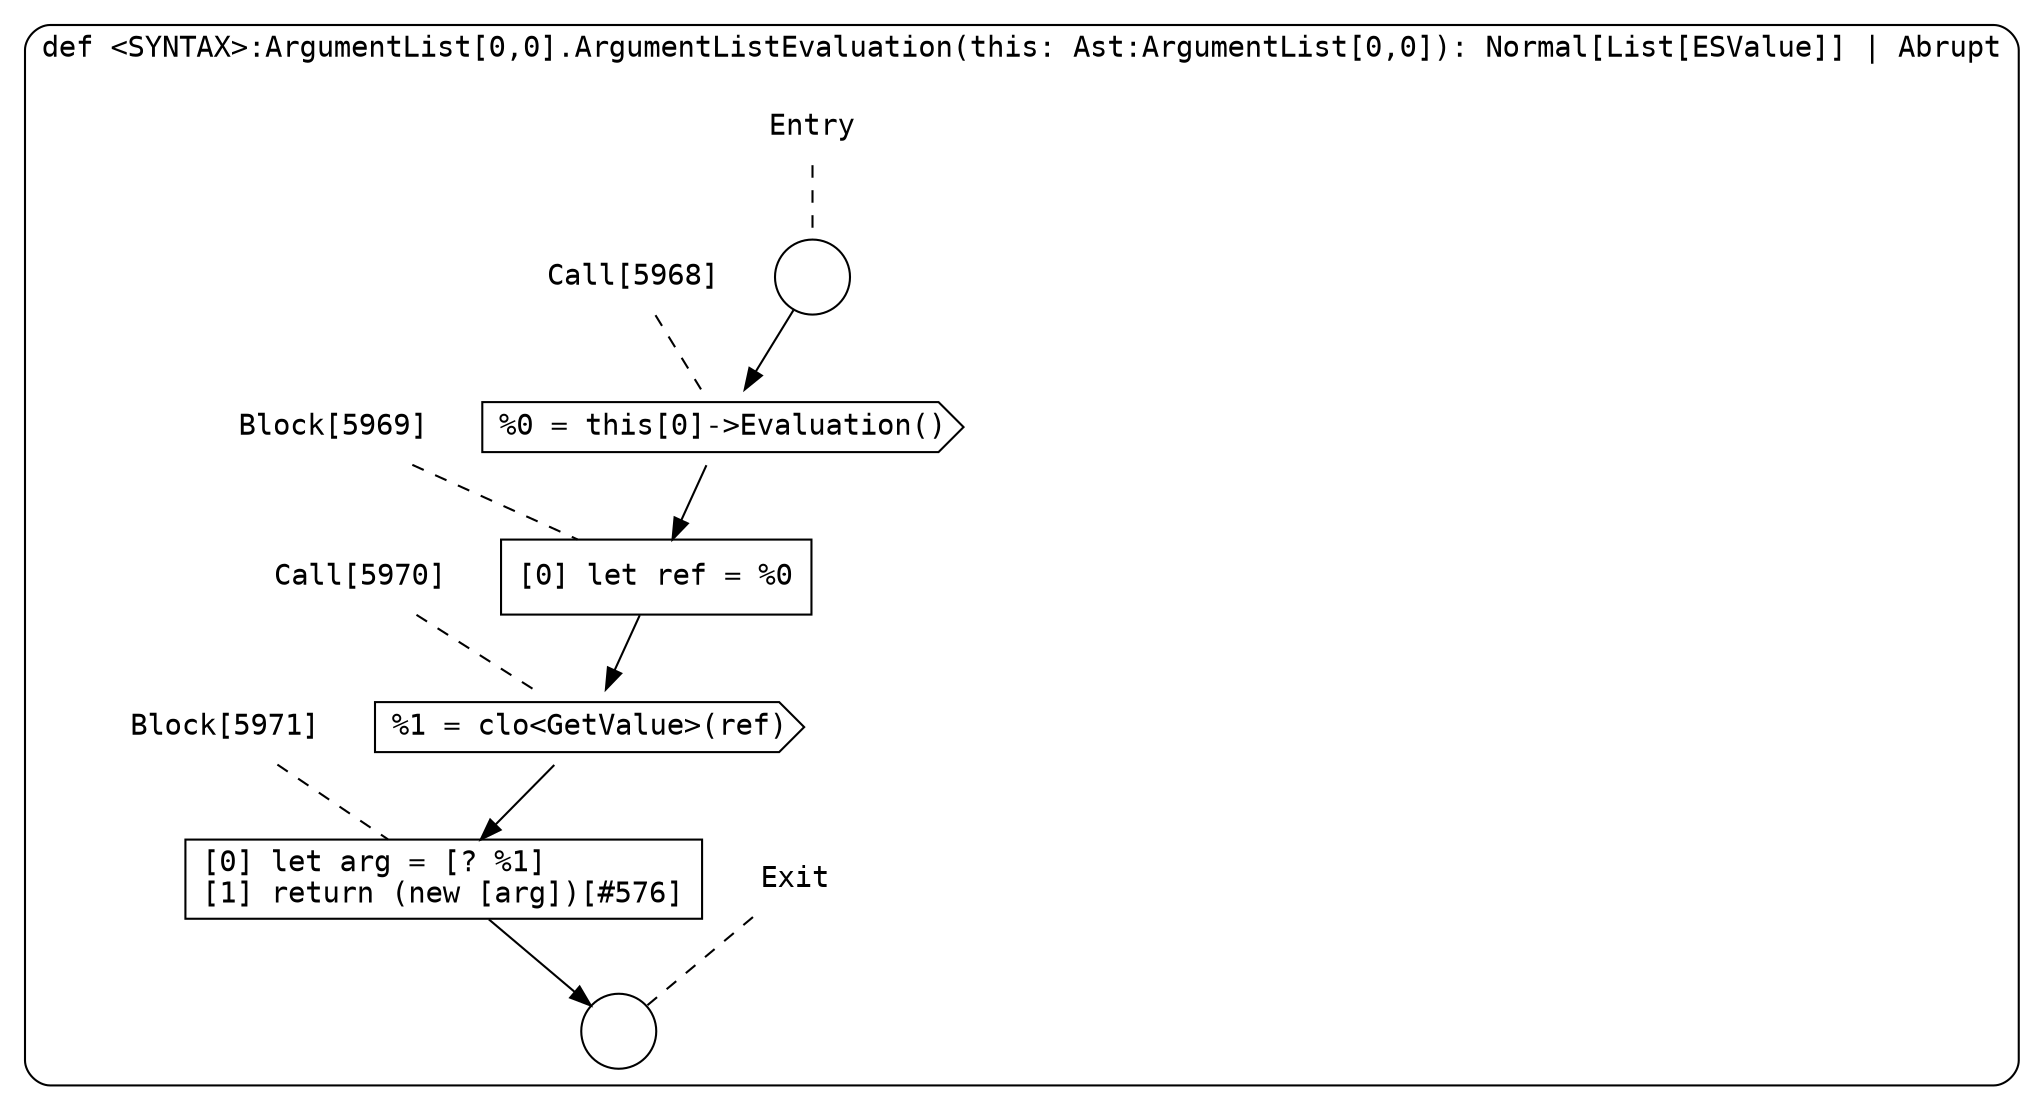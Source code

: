 digraph {
  graph [fontname = "Consolas"]
  node [fontname = "Consolas"]
  edge [fontname = "Consolas"]
  subgraph cluster1278 {
    label = "def <SYNTAX>:ArgumentList[0,0].ArgumentListEvaluation(this: Ast:ArgumentList[0,0]): Normal[List[ESValue]] | Abrupt"
    style = rounded
    cluster1278_entry_name [shape=none, label=<<font color="black">Entry</font>>]
    cluster1278_entry_name -> cluster1278_entry [arrowhead=none, color="black", style=dashed]
    cluster1278_entry [shape=circle label=" " color="black" fillcolor="white" style=filled]
    cluster1278_entry -> node5968 [color="black"]
    cluster1278_exit_name [shape=none, label=<<font color="black">Exit</font>>]
    cluster1278_exit_name -> cluster1278_exit [arrowhead=none, color="black", style=dashed]
    cluster1278_exit [shape=circle label=" " color="black" fillcolor="white" style=filled]
    node5968_name [shape=none, label=<<font color="black">Call[5968]</font>>]
    node5968_name -> node5968 [arrowhead=none, color="black", style=dashed]
    node5968 [shape=cds, label=<<font color="black">%0 = this[0]-&gt;Evaluation()</font>> color="black" fillcolor="white", style=filled]
    node5968 -> node5969 [color="black"]
    node5969_name [shape=none, label=<<font color="black">Block[5969]</font>>]
    node5969_name -> node5969 [arrowhead=none, color="black", style=dashed]
    node5969 [shape=box, label=<<font color="black">[0] let ref = %0<BR ALIGN="LEFT"/></font>> color="black" fillcolor="white", style=filled]
    node5969 -> node5970 [color="black"]
    node5970_name [shape=none, label=<<font color="black">Call[5970]</font>>]
    node5970_name -> node5970 [arrowhead=none, color="black", style=dashed]
    node5970 [shape=cds, label=<<font color="black">%1 = clo&lt;GetValue&gt;(ref)</font>> color="black" fillcolor="white", style=filled]
    node5970 -> node5971 [color="black"]
    node5971_name [shape=none, label=<<font color="black">Block[5971]</font>>]
    node5971_name -> node5971 [arrowhead=none, color="black", style=dashed]
    node5971 [shape=box, label=<<font color="black">[0] let arg = [? %1]<BR ALIGN="LEFT"/>[1] return (new [arg])[#576]<BR ALIGN="LEFT"/></font>> color="black" fillcolor="white", style=filled]
    node5971 -> cluster1278_exit [color="black"]
  }
}